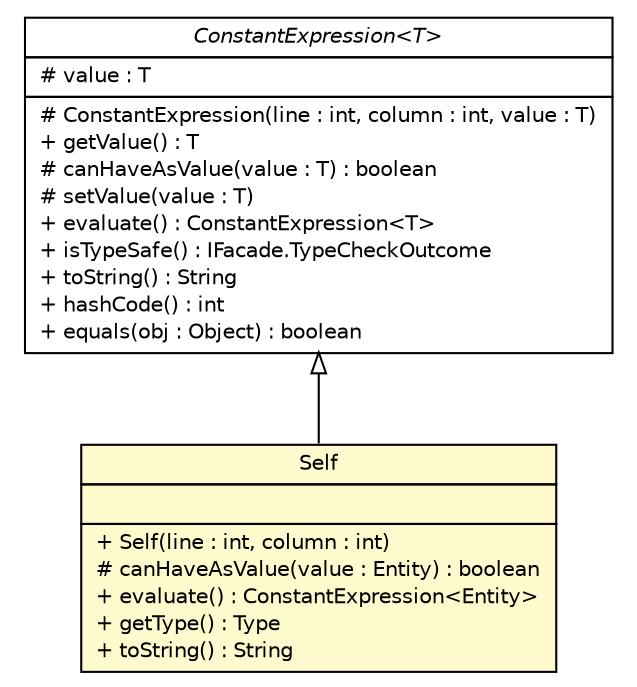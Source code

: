 #!/usr/local/bin/dot
#
# Class diagram 
# Generated by UMLGraph version R5_6 (http://www.umlgraph.org/)
#

digraph G {
	edge [fontname="Helvetica",fontsize=10,labelfontname="Helvetica",labelfontsize=10];
	node [fontname="Helvetica",fontsize=10,shape=plaintext];
	nodesep=0.25;
	ranksep=0.5;
	// model.programs.parsing.language.expression.constant.ConstantExpression<T>
	c15395 [label=<<table title="model.programs.parsing.language.expression.constant.ConstantExpression" border="0" cellborder="1" cellspacing="0" cellpadding="2" port="p" href="./ConstantExpression.html">
		<tr><td><table border="0" cellspacing="0" cellpadding="1">
<tr><td align="center" balign="center"><font face="Helvetica-Oblique"> ConstantExpression&lt;T&gt; </font></td></tr>
		</table></td></tr>
		<tr><td><table border="0" cellspacing="0" cellpadding="1">
<tr><td align="left" balign="left"> # value : T </td></tr>
		</table></td></tr>
		<tr><td><table border="0" cellspacing="0" cellpadding="1">
<tr><td align="left" balign="left"> # ConstantExpression(line : int, column : int, value : T) </td></tr>
<tr><td align="left" balign="left"> + getValue() : T </td></tr>
<tr><td align="left" balign="left"> # canHaveAsValue(value : T) : boolean </td></tr>
<tr><td align="left" balign="left"> # setValue(value : T) </td></tr>
<tr><td align="left" balign="left"> + evaluate() : ConstantExpression&lt;T&gt; </td></tr>
<tr><td align="left" balign="left"> + isTypeSafe() : IFacade.TypeCheckOutcome </td></tr>
<tr><td align="left" balign="left"> + toString() : String </td></tr>
<tr><td align="left" balign="left"> + hashCode() : int </td></tr>
<tr><td align="left" balign="left"> + equals(obj : Object) : boolean </td></tr>
		</table></td></tr>
		</table>>, URL="./ConstantExpression.html", fontname="Helvetica", fontcolor="black", fontsize=10.0];
	// model.programs.parsing.language.expression.constant.Self
	c15397 [label=<<table title="model.programs.parsing.language.expression.constant.Self" border="0" cellborder="1" cellspacing="0" cellpadding="2" port="p" bgcolor="lemonChiffon" href="./Self.html">
		<tr><td><table border="0" cellspacing="0" cellpadding="1">
<tr><td align="center" balign="center"> Self </td></tr>
		</table></td></tr>
		<tr><td><table border="0" cellspacing="0" cellpadding="1">
<tr><td align="left" balign="left">  </td></tr>
		</table></td></tr>
		<tr><td><table border="0" cellspacing="0" cellpadding="1">
<tr><td align="left" balign="left"> + Self(line : int, column : int) </td></tr>
<tr><td align="left" balign="left"> # canHaveAsValue(value : Entity) : boolean </td></tr>
<tr><td align="left" balign="left"> + evaluate() : ConstantExpression&lt;Entity&gt; </td></tr>
<tr><td align="left" balign="left"> + getType() : Type </td></tr>
<tr><td align="left" balign="left"> + toString() : String </td></tr>
		</table></td></tr>
		</table>>, URL="./Self.html", fontname="Helvetica", fontcolor="black", fontsize=10.0];
	//model.programs.parsing.language.expression.constant.Self extends model.programs.parsing.language.expression.constant.ConstantExpression<world.entity.Entity>
	c15395:p -> c15397:p [dir=back,arrowtail=empty];
}

